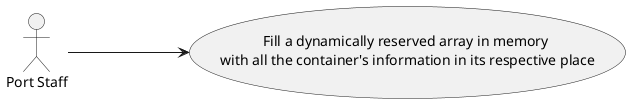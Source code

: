 @startuml
'https://plantuml.com/use-case-diagram

left to right direction

:Port Staff: as TM
(Fill a dynamically reserved array in memory \nwith all the container's information in its respective place) as (Use)

TM ---> (Use)
@enduml